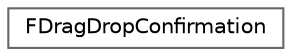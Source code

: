 digraph "Graphical Class Hierarchy"
{
 // INTERACTIVE_SVG=YES
 // LATEX_PDF_SIZE
  bgcolor="transparent";
  edge [fontname=Helvetica,fontsize=10,labelfontname=Helvetica,labelfontsize=10];
  node [fontname=Helvetica,fontsize=10,shape=box,height=0.2,width=0.4];
  rankdir="LR";
  Node0 [id="Node000000",label="FDragDropConfirmation",height=0.2,width=0.4,color="grey40", fillcolor="white", style="filled",URL="$d6/d6f/classFDragDropConfirmation.html",tooltip=" "];
}
